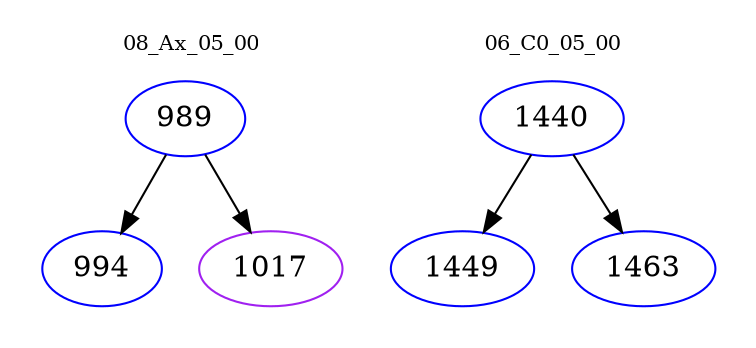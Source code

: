 digraph{
subgraph cluster_0 {
color = white
label = "08_Ax_05_00";
fontsize=10;
T0_989 [label="989", color="blue"]
T0_989 -> T0_994 [color="black"]
T0_994 [label="994", color="blue"]
T0_989 -> T0_1017 [color="black"]
T0_1017 [label="1017", color="purple"]
}
subgraph cluster_1 {
color = white
label = "06_C0_05_00";
fontsize=10;
T1_1440 [label="1440", color="blue"]
T1_1440 -> T1_1449 [color="black"]
T1_1449 [label="1449", color="blue"]
T1_1440 -> T1_1463 [color="black"]
T1_1463 [label="1463", color="blue"]
}
}
